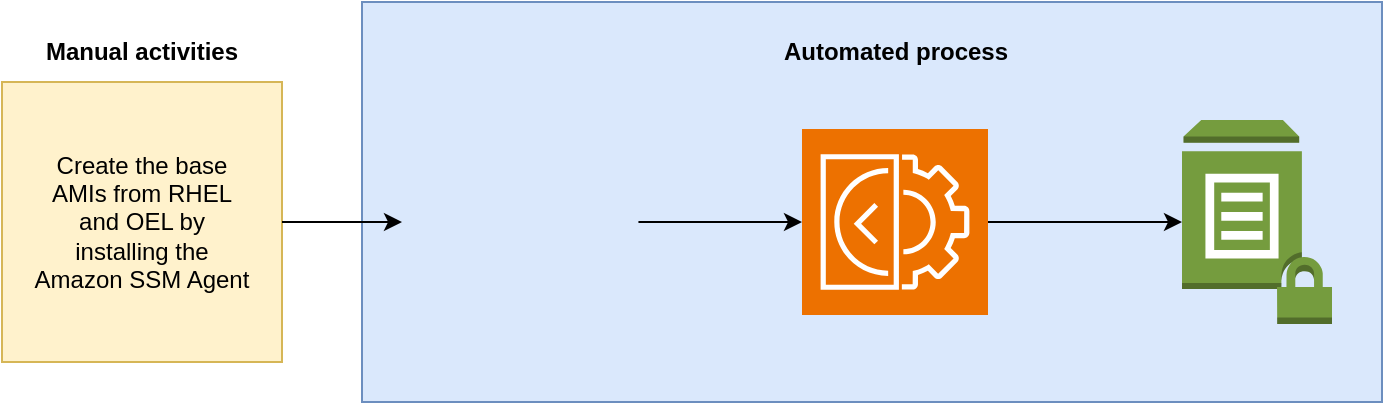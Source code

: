 <mxfile version="22.1.7" type="device">
  <diagram name="Page-1" id="6SwZJ3op6rpgz1IL6REp">
    <mxGraphModel dx="1357" dy="926" grid="1" gridSize="10" guides="1" tooltips="1" connect="1" arrows="1" fold="1" page="1" pageScale="1" pageWidth="827" pageHeight="1169" math="0" shadow="0">
      <root>
        <mxCell id="0" />
        <mxCell id="1" parent="0" />
        <mxCell id="IELXht5eR1evjBUBIcLk-11" value="" style="whiteSpace=wrap;html=1;fillColor=#dae8fc;strokeColor=#6c8ebf;" vertex="1" parent="1">
          <mxGeometry x="260" y="100" width="510" height="200" as="geometry" />
        </mxCell>
        <mxCell id="IELXht5eR1evjBUBIcLk-1" value="" style="sketch=0;points=[[0,0,0],[0.25,0,0],[0.5,0,0],[0.75,0,0],[1,0,0],[0,1,0],[0.25,1,0],[0.5,1,0],[0.75,1,0],[1,1,0],[0,0.25,0],[0,0.5,0],[0,0.75,0],[1,0.25,0],[1,0.5,0],[1,0.75,0]];outlineConnect=0;fontColor=#232F3E;fillColor=#ED7100;strokeColor=#ffffff;dashed=0;verticalLabelPosition=bottom;verticalAlign=top;align=center;html=1;fontSize=12;fontStyle=0;aspect=fixed;shape=mxgraph.aws4.resourceIcon;resIcon=mxgraph.aws4.ec2_image_builder;" vertex="1" parent="1">
          <mxGeometry x="480" y="163.5" width="93" height="93" as="geometry" />
        </mxCell>
        <mxCell id="IELXht5eR1evjBUBIcLk-2" value="" style="whiteSpace=wrap;html=1;aspect=fixed;fillColor=#fff2cc;strokeColor=#d6b656;" vertex="1" parent="1">
          <mxGeometry x="80" y="140" width="140" height="140" as="geometry" />
        </mxCell>
        <mxCell id="IELXht5eR1evjBUBIcLk-3" value="Manual activities" style="text;html=1;strokeColor=none;fillColor=none;align=center;verticalAlign=middle;whiteSpace=wrap;rounded=0;fontStyle=1" vertex="1" parent="1">
          <mxGeometry x="85" y="110" width="130" height="30" as="geometry" />
        </mxCell>
        <mxCell id="IELXht5eR1evjBUBIcLk-4" value="Create the base AMIs from RHEL and OEL by installing the Amazon SSM Agent" style="text;html=1;strokeColor=none;fillColor=none;align=center;verticalAlign=middle;whiteSpace=wrap;rounded=0;" vertex="1" parent="1">
          <mxGeometry x="95" y="165" width="110" height="90" as="geometry" />
        </mxCell>
        <mxCell id="IELXht5eR1evjBUBIcLk-5" value="" style="shape=image;verticalLabelPosition=bottom;labelBackgroundColor=default;verticalAlign=top;aspect=fixed;imageAspect=0;image=https://www.datocms-assets.com/2885/1620155116-brandhcterraformverticalcolor.svg;" vertex="1" parent="1">
          <mxGeometry x="280" y="147.5" width="118.22" height="125" as="geometry" />
        </mxCell>
        <mxCell id="IELXht5eR1evjBUBIcLk-6" value="" style="endArrow=classic;html=1;rounded=0;exitX=1;exitY=0.5;exitDx=0;exitDy=0;entryX=0;entryY=0.5;entryDx=0;entryDy=0;" edge="1" parent="1" source="IELXht5eR1evjBUBIcLk-2" target="IELXht5eR1evjBUBIcLk-5">
          <mxGeometry width="50" height="50" relative="1" as="geometry">
            <mxPoint x="390" y="440" as="sourcePoint" />
            <mxPoint x="440" y="390" as="targetPoint" />
          </mxGeometry>
        </mxCell>
        <mxCell id="IELXht5eR1evjBUBIcLk-7" value="" style="endArrow=classic;html=1;rounded=0;exitX=1;exitY=0.5;exitDx=0;exitDy=0;entryX=0;entryY=0.5;entryDx=0;entryDy=0;entryPerimeter=0;" edge="1" parent="1" source="IELXht5eR1evjBUBIcLk-5" target="IELXht5eR1evjBUBIcLk-1">
          <mxGeometry width="50" height="50" relative="1" as="geometry">
            <mxPoint x="430" y="360" as="sourcePoint" />
            <mxPoint x="480" y="310" as="targetPoint" />
          </mxGeometry>
        </mxCell>
        <mxCell id="IELXht5eR1evjBUBIcLk-8" value="" style="outlineConnect=0;dashed=0;verticalLabelPosition=bottom;verticalAlign=top;align=center;html=1;shape=mxgraph.aws3.parameter_store;fillColor=#759C3E;gradientColor=none;" vertex="1" parent="1">
          <mxGeometry x="670" y="159" width="75" height="102" as="geometry" />
        </mxCell>
        <mxCell id="IELXht5eR1evjBUBIcLk-9" style="edgeStyle=orthogonalEdgeStyle;rounded=0;orthogonalLoop=1;jettySize=auto;html=1;exitX=1;exitY=0.5;exitDx=0;exitDy=0;exitPerimeter=0;entryX=0;entryY=0.5;entryDx=0;entryDy=0;entryPerimeter=0;" edge="1" parent="1" source="IELXht5eR1evjBUBIcLk-1" target="IELXht5eR1evjBUBIcLk-8">
          <mxGeometry relative="1" as="geometry" />
        </mxCell>
        <mxCell id="IELXht5eR1evjBUBIcLk-10" value="Automated process" style="text;html=1;strokeColor=none;fillColor=none;align=center;verticalAlign=middle;whiteSpace=wrap;rounded=0;fontStyle=1" vertex="1" parent="1">
          <mxGeometry x="461.5" y="110" width="130" height="30" as="geometry" />
        </mxCell>
      </root>
    </mxGraphModel>
  </diagram>
</mxfile>
